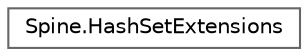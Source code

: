 digraph "类继承关系图"
{
 // LATEX_PDF_SIZE
  bgcolor="transparent";
  edge [fontname=Helvetica,fontsize=10,labelfontname=Helvetica,labelfontsize=10];
  node [fontname=Helvetica,fontsize=10,shape=box,height=0.2,width=0.4];
  rankdir="LR";
  Node0 [id="Node000000",label="Spine.HashSetExtensions",height=0.2,width=0.4,color="grey40", fillcolor="white", style="filled",URL="$class_spine_1_1_hash_set_extensions.html",tooltip=" "];
}
